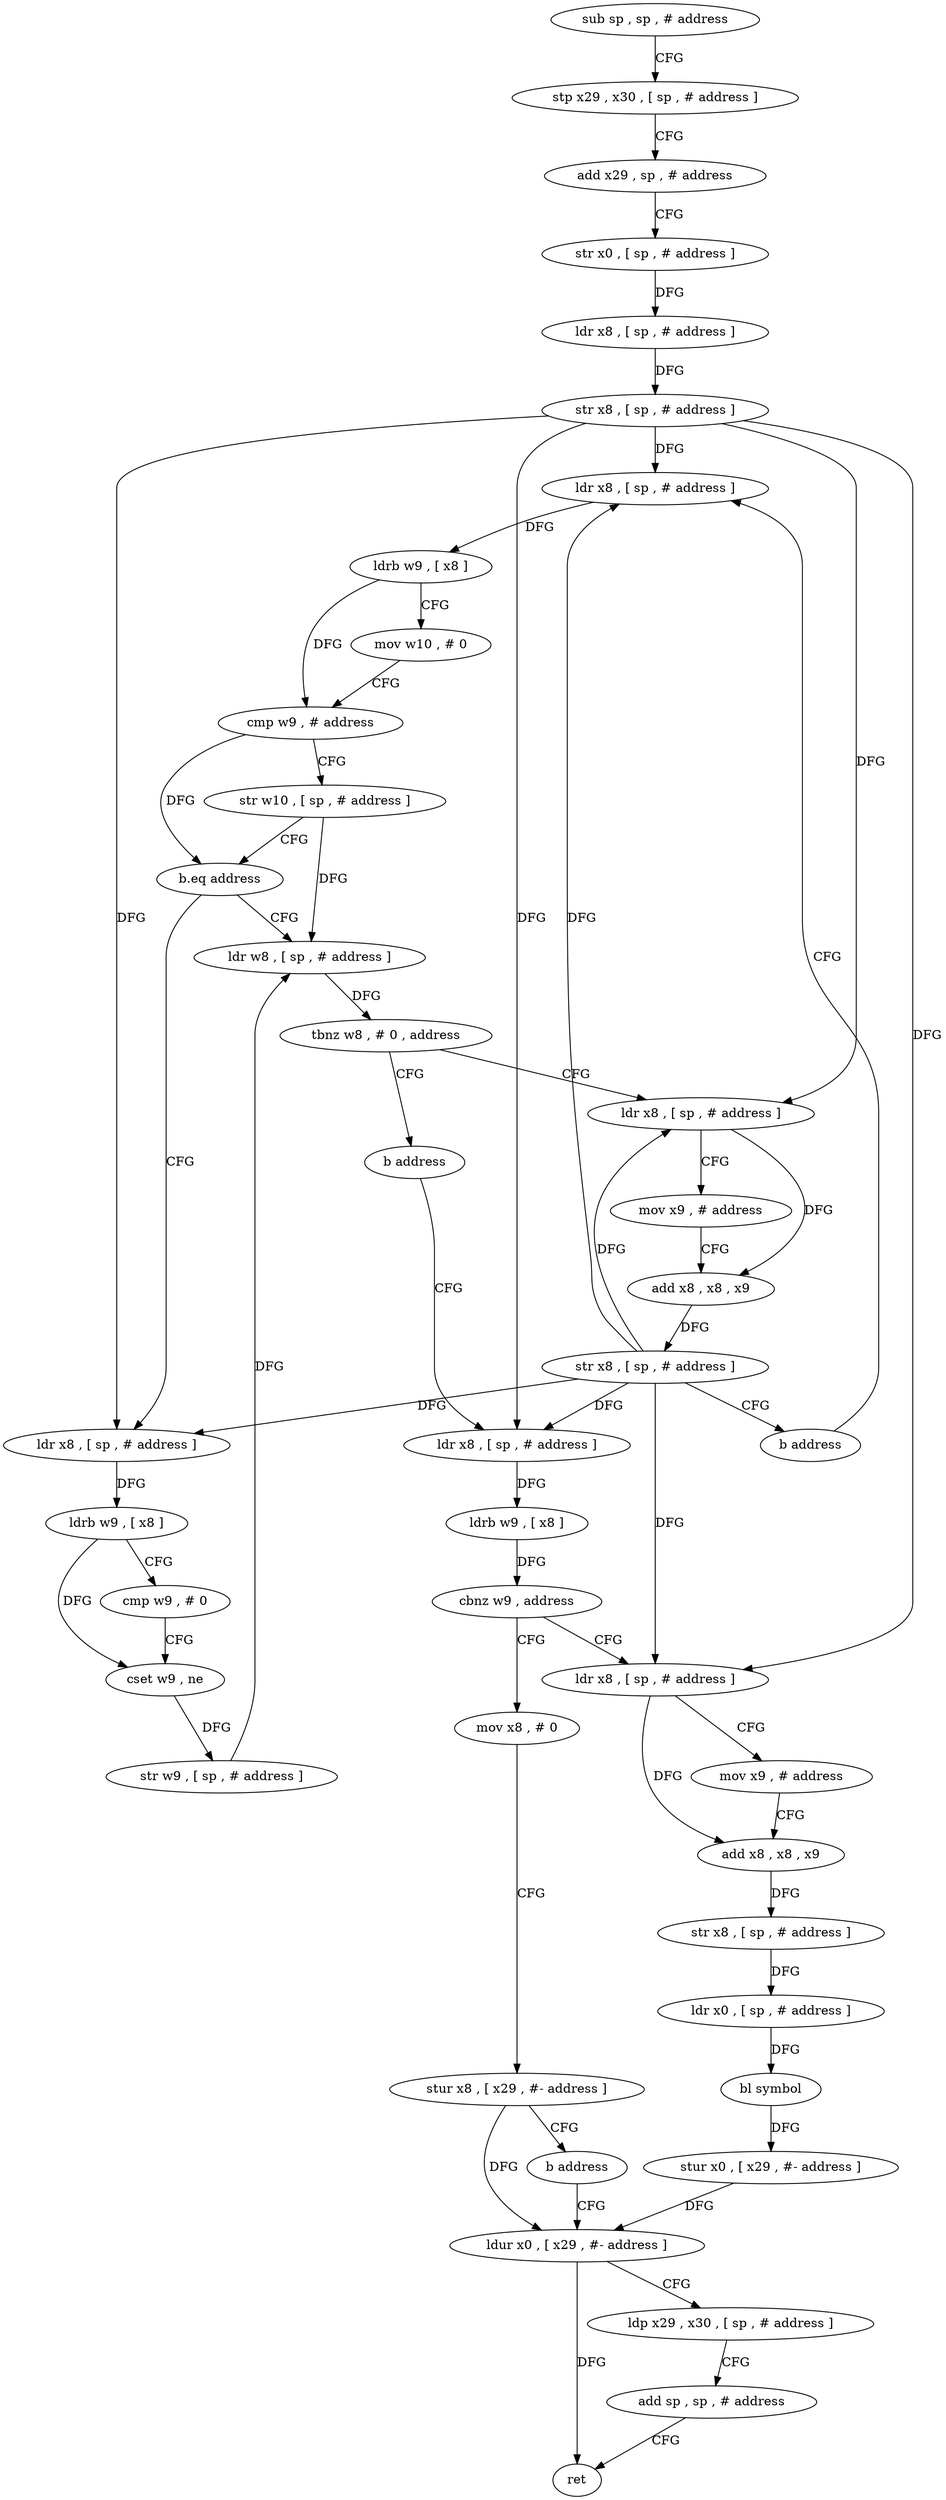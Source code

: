 digraph "func" {
"141612" [label = "sub sp , sp , # address" ]
"141616" [label = "stp x29 , x30 , [ sp , # address ]" ]
"141620" [label = "add x29 , sp , # address" ]
"141624" [label = "str x0 , [ sp , # address ]" ]
"141628" [label = "ldr x8 , [ sp , # address ]" ]
"141632" [label = "str x8 , [ sp , # address ]" ]
"141636" [label = "ldr x8 , [ sp , # address ]" ]
"141680" [label = "ldr w8 , [ sp , # address ]" ]
"141684" [label = "tbnz w8 , # 0 , address" ]
"141692" [label = "ldr x8 , [ sp , # address ]" ]
"141688" [label = "b address" ]
"141660" [label = "ldr x8 , [ sp , # address ]" ]
"141664" [label = "ldrb w9 , [ x8 ]" ]
"141668" [label = "cmp w9 , # 0" ]
"141672" [label = "cset w9 , ne" ]
"141676" [label = "str w9 , [ sp , # address ]" ]
"141696" [label = "mov x9 , # address" ]
"141700" [label = "add x8 , x8 , x9" ]
"141704" [label = "str x8 , [ sp , # address ]" ]
"141708" [label = "b address" ]
"141712" [label = "ldr x8 , [ sp , # address ]" ]
"141640" [label = "ldrb w9 , [ x8 ]" ]
"141644" [label = "mov w10 , # 0" ]
"141648" [label = "cmp w9 , # address" ]
"141652" [label = "str w10 , [ sp , # address ]" ]
"141656" [label = "b.eq address" ]
"141716" [label = "ldrb w9 , [ x8 ]" ]
"141720" [label = "cbnz w9 , address" ]
"141736" [label = "ldr x8 , [ sp , # address ]" ]
"141724" [label = "mov x8 , # 0" ]
"141740" [label = "mov x9 , # address" ]
"141744" [label = "add x8 , x8 , x9" ]
"141748" [label = "str x8 , [ sp , # address ]" ]
"141752" [label = "ldr x0 , [ sp , # address ]" ]
"141756" [label = "bl symbol" ]
"141760" [label = "stur x0 , [ x29 , #- address ]" ]
"141764" [label = "ldur x0 , [ x29 , #- address ]" ]
"141728" [label = "stur x8 , [ x29 , #- address ]" ]
"141732" [label = "b address" ]
"141768" [label = "ldp x29 , x30 , [ sp , # address ]" ]
"141772" [label = "add sp , sp , # address" ]
"141776" [label = "ret" ]
"141612" -> "141616" [ label = "CFG" ]
"141616" -> "141620" [ label = "CFG" ]
"141620" -> "141624" [ label = "CFG" ]
"141624" -> "141628" [ label = "DFG" ]
"141628" -> "141632" [ label = "DFG" ]
"141632" -> "141636" [ label = "DFG" ]
"141632" -> "141660" [ label = "DFG" ]
"141632" -> "141692" [ label = "DFG" ]
"141632" -> "141712" [ label = "DFG" ]
"141632" -> "141736" [ label = "DFG" ]
"141636" -> "141640" [ label = "DFG" ]
"141680" -> "141684" [ label = "DFG" ]
"141684" -> "141692" [ label = "CFG" ]
"141684" -> "141688" [ label = "CFG" ]
"141692" -> "141696" [ label = "CFG" ]
"141692" -> "141700" [ label = "DFG" ]
"141688" -> "141712" [ label = "CFG" ]
"141660" -> "141664" [ label = "DFG" ]
"141664" -> "141668" [ label = "CFG" ]
"141664" -> "141672" [ label = "DFG" ]
"141668" -> "141672" [ label = "CFG" ]
"141672" -> "141676" [ label = "DFG" ]
"141676" -> "141680" [ label = "DFG" ]
"141696" -> "141700" [ label = "CFG" ]
"141700" -> "141704" [ label = "DFG" ]
"141704" -> "141708" [ label = "CFG" ]
"141704" -> "141636" [ label = "DFG" ]
"141704" -> "141660" [ label = "DFG" ]
"141704" -> "141692" [ label = "DFG" ]
"141704" -> "141712" [ label = "DFG" ]
"141704" -> "141736" [ label = "DFG" ]
"141708" -> "141636" [ label = "CFG" ]
"141712" -> "141716" [ label = "DFG" ]
"141640" -> "141644" [ label = "CFG" ]
"141640" -> "141648" [ label = "DFG" ]
"141644" -> "141648" [ label = "CFG" ]
"141648" -> "141652" [ label = "CFG" ]
"141648" -> "141656" [ label = "DFG" ]
"141652" -> "141656" [ label = "CFG" ]
"141652" -> "141680" [ label = "DFG" ]
"141656" -> "141680" [ label = "CFG" ]
"141656" -> "141660" [ label = "CFG" ]
"141716" -> "141720" [ label = "DFG" ]
"141720" -> "141736" [ label = "CFG" ]
"141720" -> "141724" [ label = "CFG" ]
"141736" -> "141740" [ label = "CFG" ]
"141736" -> "141744" [ label = "DFG" ]
"141724" -> "141728" [ label = "CFG" ]
"141740" -> "141744" [ label = "CFG" ]
"141744" -> "141748" [ label = "DFG" ]
"141748" -> "141752" [ label = "DFG" ]
"141752" -> "141756" [ label = "DFG" ]
"141756" -> "141760" [ label = "DFG" ]
"141760" -> "141764" [ label = "DFG" ]
"141764" -> "141768" [ label = "CFG" ]
"141764" -> "141776" [ label = "DFG" ]
"141728" -> "141732" [ label = "CFG" ]
"141728" -> "141764" [ label = "DFG" ]
"141732" -> "141764" [ label = "CFG" ]
"141768" -> "141772" [ label = "CFG" ]
"141772" -> "141776" [ label = "CFG" ]
}

